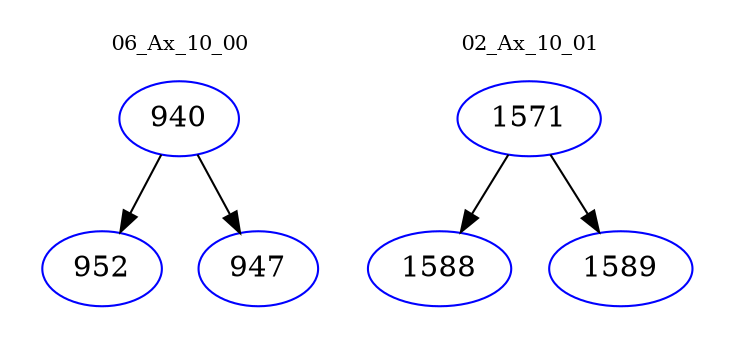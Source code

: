digraph{
subgraph cluster_0 {
color = white
label = "06_Ax_10_00";
fontsize=10;
T0_940 [label="940", color="blue"]
T0_940 -> T0_952 [color="black"]
T0_952 [label="952", color="blue"]
T0_940 -> T0_947 [color="black"]
T0_947 [label="947", color="blue"]
}
subgraph cluster_1 {
color = white
label = "02_Ax_10_01";
fontsize=10;
T1_1571 [label="1571", color="blue"]
T1_1571 -> T1_1588 [color="black"]
T1_1588 [label="1588", color="blue"]
T1_1571 -> T1_1589 [color="black"]
T1_1589 [label="1589", color="blue"]
}
}
